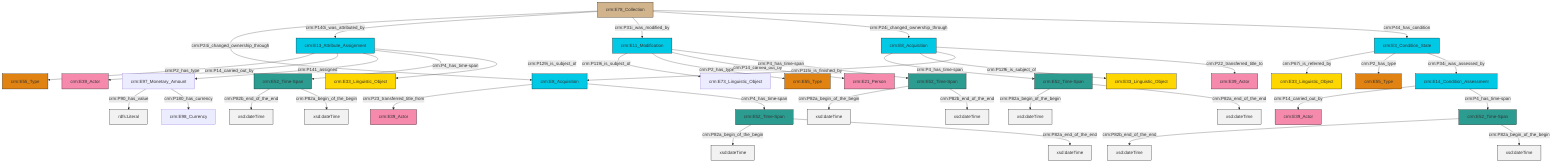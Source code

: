graph TD
classDef Literal fill:#f2f2f2,stroke:#000000;
classDef CRM_Entity fill:#FFFFFF,stroke:#000000;
classDef Temporal_Entity fill:#00C9E6, stroke:#000000;
classDef Type fill:#E18312, stroke:#000000;
classDef Time-Span fill:#2C9C91, stroke:#000000;
classDef Appellation fill:#FFEB7F, stroke:#000000;
classDef Place fill:#008836, stroke:#000000;
classDef Persistent_Item fill:#B266B2, stroke:#000000;
classDef Conceptual_Object fill:#FFD700, stroke:#000000;
classDef Physical_Thing fill:#D2B48C, stroke:#000000;
classDef Actor fill:#f58aad, stroke:#000000;
classDef PC_Classes fill:#4ce600, stroke:#000000;
classDef Multi fill:#cccccc,stroke:#000000;

2["crm:E78_Collection"]:::Physical_Thing -->|crm:P24i_changed_ownership_through| 3["crm:E8_Acquisition"]:::Temporal_Entity
4["crm:E11_Modification"]:::Temporal_Entity -->|crm:P119i_is_subject_of| 5["crm:E73_Linguistic_Object"]:::Default
6["crm:E3_Condition_State"]:::Temporal_Entity -->|crm:P67i_is_referred_by| 7["crm:E33_Linguistic_Object"]:::Conceptual_Object
12["crm:E52_Time-Span"]:::Time-Span -->|crm:P82a_begin_of_the_begin| 13[xsd:dateTime]:::Literal
12["crm:E52_Time-Span"]:::Time-Span -->|crm:P82a_end_of_the_end| 14[xsd:dateTime]:::Literal
3["crm:E8_Acquisition"]:::Temporal_Entity -->|crm:P23_transferred_title_from| 17["crm:E39_Actor"]:::Actor
0["crm:E8_Acquisition"]:::Temporal_Entity -->|crm:P4_has_time-span| 12["crm:E52_Time-Span"]:::Time-Span
2["crm:E78_Collection"]:::Physical_Thing -->|crm:P140i_was_attributed_by| 19["crm:E13_Attribute_Assignment"]:::Temporal_Entity
22["crm:E52_Time-Span"]:::Time-Span -->|crm:P82a_begin_of_the_begin| 23[xsd:dateTime]:::Literal
24["crm:E52_Time-Span"]:::Time-Span -->|crm:P82b_end_of_the_end| 25[xsd:dateTime]:::Literal
26["crm:E52_Time-Span"]:::Time-Span -->|crm:P82b_end_of_the_end| 27[xsd:dateTime]:::Literal
3["crm:E8_Acquisition"]:::Temporal_Entity -->|crm:P4_has_time-span| 34["crm:E52_Time-Span"]:::Time-Span
34["crm:E52_Time-Span"]:::Time-Span -->|crm:P82a_begin_of_the_begin| 35[xsd:dateTime]:::Literal
19["crm:E13_Attribute_Assignment"]:::Temporal_Entity -->|crm:P2_has_type| 36["crm:E55_Type"]:::Type
4["crm:E11_Modification"]:::Temporal_Entity -->|crm:P2_has_type| 40["crm:E55_Type"]:::Type
19["crm:E13_Attribute_Assignment"]:::Temporal_Entity -->|crm:P14_carried_out_by| 41["crm:E39_Actor"]:::Actor
6["crm:E3_Condition_State"]:::Temporal_Entity -->|crm:P2_has_type| 10["crm:E55_Type"]:::Type
2["crm:E78_Collection"]:::Physical_Thing -->|crm:P31i_was_modified_by| 4["crm:E11_Modification"]:::Temporal_Entity
19["crm:E13_Attribute_Assignment"]:::Temporal_Entity -->|crm:P141_assigned| 43["crm:E97_Monetary_Amount"]:::Default
44["crm:E14_Condition_Assessment"]:::Temporal_Entity -->|crm:P14_carried_out_by| 20["crm:E39_Actor"]:::Actor
34["crm:E52_Time-Span"]:::Time-Span -->|crm:P82a_end_of_the_end| 45[xsd:dateTime]:::Literal
19["crm:E13_Attribute_Assignment"]:::Temporal_Entity -->|crm:P4_has_time-span| 24["crm:E52_Time-Span"]:::Time-Span
19["crm:E13_Attribute_Assignment"]:::Temporal_Entity -->|crm:P129i_is_subject_of| 37["crm:E33_Linguistic_Object"]:::Conceptual_Object
43["crm:E97_Monetary_Amount"]:::Default -->|crm:P90_has_value| 49[rdfs:Literal]:::Literal
0["crm:E8_Acquisition"]:::Temporal_Entity -->|crm:P129i_is_subject_of| 31["crm:E33_Linguistic_Object"]:::Conceptual_Object
0["crm:E8_Acquisition"]:::Temporal_Entity -->|crm:P115i_is_finished_by| 3["crm:E8_Acquisition"]:::Temporal_Entity
4["crm:E11_Modification"]:::Temporal_Entity -->|crm:P14_carried_out_by| 15["crm:E21_Person"]:::Actor
43["crm:E97_Monetary_Amount"]:::Default -->|crm:P180_has_currency| 47["crm:E98_Currency"]:::Default
6["crm:E3_Condition_State"]:::Temporal_Entity -->|crm:P34i_was_assessed_by| 44["crm:E14_Condition_Assessment"]:::Temporal_Entity
44["crm:E14_Condition_Assessment"]:::Temporal_Entity -->|crm:P4_has_time-span| 26["crm:E52_Time-Span"]:::Time-Span
26["crm:E52_Time-Span"]:::Time-Span -->|crm:P82a_begin_of_the_begin| 58[xsd:dateTime]:::Literal
22["crm:E52_Time-Span"]:::Time-Span -->|crm:P82b_end_of_the_end| 59[xsd:dateTime]:::Literal
24["crm:E52_Time-Span"]:::Time-Span -->|crm:P82a_begin_of_the_begin| 61[xsd:dateTime]:::Literal
2["crm:E78_Collection"]:::Physical_Thing -->|crm:P24i_changed_ownership_through| 0["crm:E8_Acquisition"]:::Temporal_Entity
0["crm:E8_Acquisition"]:::Temporal_Entity -->|crm:P22_transferred_title_to| 28["crm:E39_Actor"]:::Actor
2["crm:E78_Collection"]:::Physical_Thing -->|crm:P44_has_condition| 6["crm:E3_Condition_State"]:::Temporal_Entity
4["crm:E11_Modification"]:::Temporal_Entity -->|crm:P4_has_time-span| 22["crm:E52_Time-Span"]:::Time-Span